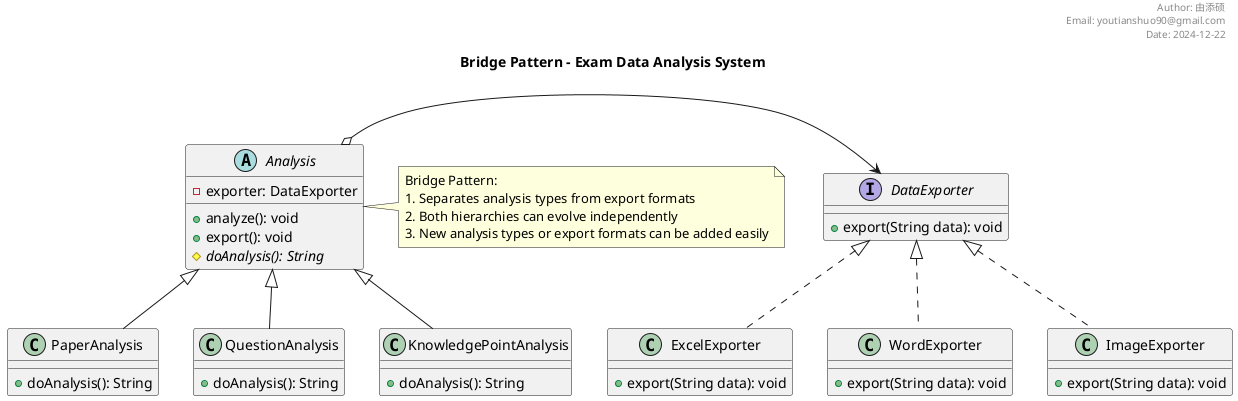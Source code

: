 @startuml

title Bridge Pattern - Exam Data Analysis System
header
Author: 由添硕
Email: youtianshuo90@gmail.com
Date: 2024-12-22
endheader

abstract class Analysis {
    -exporter: DataExporter
    +analyze(): void
    +export(): void
    #{abstract} doAnalysis(): String
}

interface DataExporter {
    +export(String data): void
}

class PaperAnalysis {
    +doAnalysis(): String
}

class QuestionAnalysis {
    +doAnalysis(): String
}

class KnowledgePointAnalysis {
    +doAnalysis(): String
}

class ExcelExporter {
    +export(String data): void
}

class WordExporter {
    +export(String data): void
}

class ImageExporter {
    +export(String data): void
}

Analysis o-right-> DataExporter
Analysis <|-- PaperAnalysis
Analysis <|-- QuestionAnalysis
Analysis <|-- KnowledgePointAnalysis
DataExporter <|.. ExcelExporter
DataExporter <|.. WordExporter
DataExporter <|.. ImageExporter

note right of Analysis
  Bridge Pattern:
  1. Separates analysis types from export formats
  2. Both hierarchies can evolve independently
  3. New analysis types or export formats can be added easily
end note

@enduml
